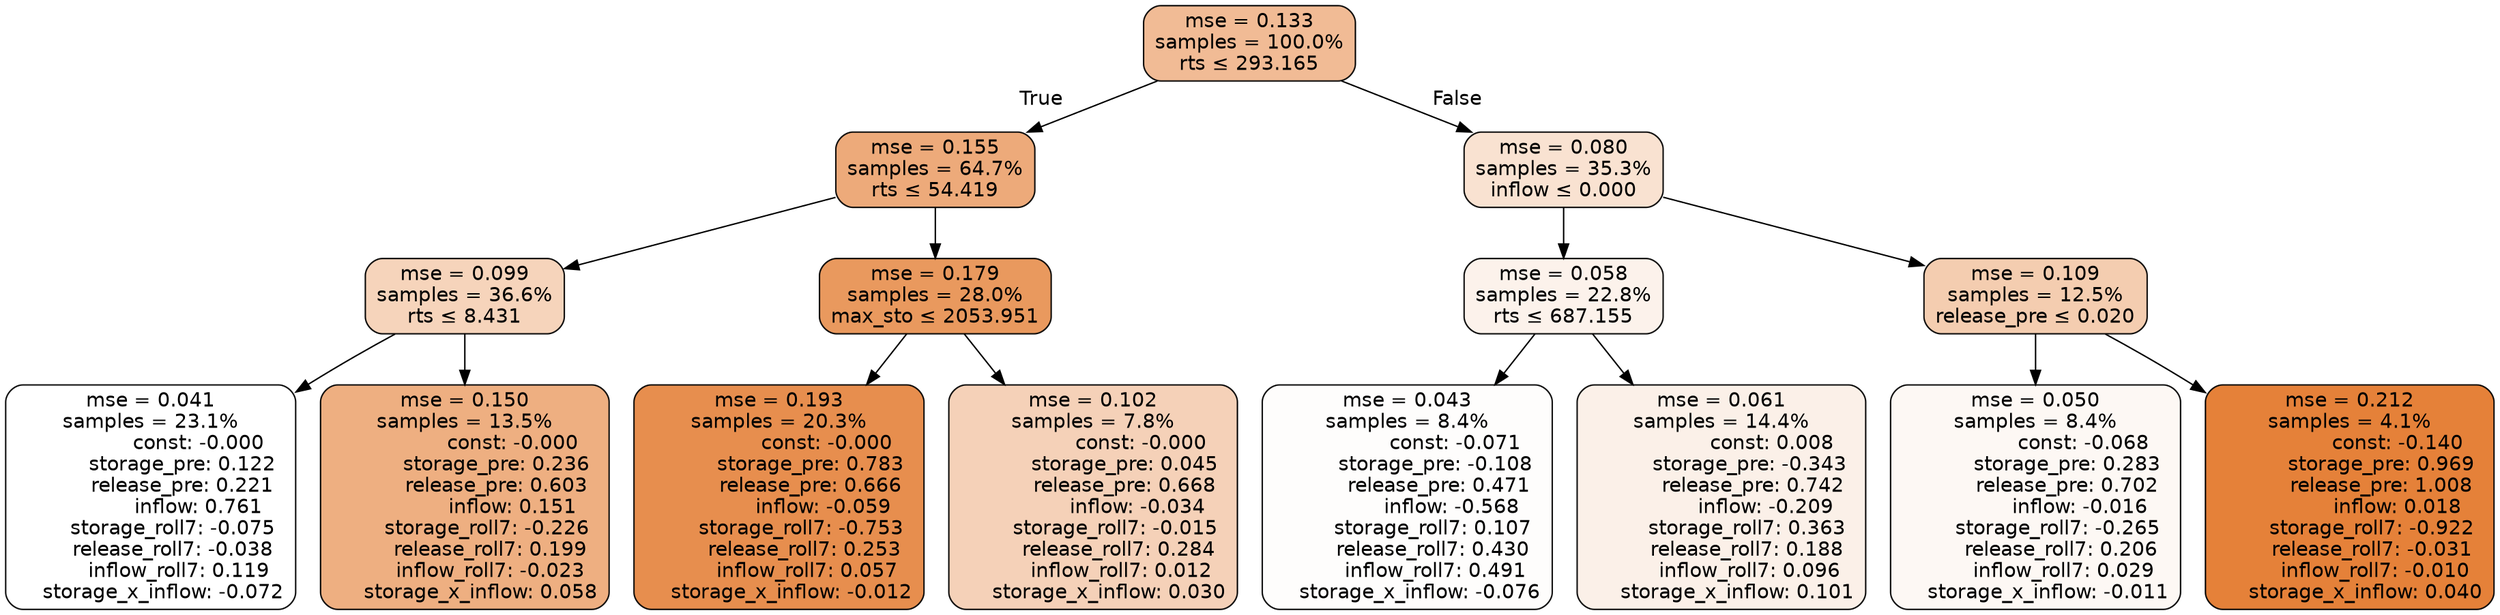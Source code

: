 digraph tree {
bgcolor="transparent"
node [shape=rectangle, style="filled, rounded", color="black", fontname=helvetica] ;
edge [fontname=helvetica] ;
	"0" [label="mse = 0.133
samples = 100.0%
rts &le; 293.165", fillcolor="#f1bb95"]
	"1" [label="mse = 0.155
samples = 64.7%
rts &le; 54.419", fillcolor="#edaa7a"]
	"2" [label="mse = 0.099
samples = 36.6%
rts &le; 8.431", fillcolor="#f6d4bb"]
	"3" [label="mse = 0.041
samples = 23.1%
               const: -0.000
          storage_pre: 0.122
          release_pre: 0.221
               inflow: 0.761
       storage_roll7: -0.075
       release_roll7: -0.038
         inflow_roll7: 0.119
    storage_x_inflow: -0.072", fillcolor="#ffffff"]
	"4" [label="mse = 0.150
samples = 13.5%
               const: -0.000
          storage_pre: 0.236
          release_pre: 0.603
               inflow: 0.151
       storage_roll7: -0.226
        release_roll7: 0.199
        inflow_roll7: -0.023
     storage_x_inflow: 0.058", fillcolor="#eeaf81"]
	"5" [label="mse = 0.179
samples = 28.0%
max_sto &le; 2053.951", fillcolor="#e9995e"]
	"6" [label="mse = 0.193
samples = 20.3%
               const: -0.000
          storage_pre: 0.783
          release_pre: 0.666
              inflow: -0.059
       storage_roll7: -0.753
        release_roll7: 0.253
         inflow_roll7: 0.057
    storage_x_inflow: -0.012", fillcolor="#e78e4e"]
	"7" [label="mse = 0.102
samples = 7.8%
               const: -0.000
          storage_pre: 0.045
          release_pre: 0.668
              inflow: -0.034
       storage_roll7: -0.015
        release_roll7: 0.284
         inflow_roll7: 0.012
     storage_x_inflow: 0.030", fillcolor="#f5d1b8"]
	"8" [label="mse = 0.080
samples = 35.3%
inflow &le; 0.000", fillcolor="#f9e2d1"]
	"9" [label="mse = 0.058
samples = 22.8%
rts &le; 687.155", fillcolor="#fcf2eb"]
	"10" [label="mse = 0.043
samples = 8.4%
               const: -0.071
         storage_pre: -0.108
          release_pre: 0.471
              inflow: -0.568
        storage_roll7: 0.107
        release_roll7: 0.430
         inflow_roll7: 0.491
    storage_x_inflow: -0.076", fillcolor="#fefdfc"]
	"11" [label="mse = 0.061
samples = 14.4%
                const: 0.008
         storage_pre: -0.343
          release_pre: 0.742
              inflow: -0.209
        storage_roll7: 0.363
        release_roll7: 0.188
         inflow_roll7: 0.096
     storage_x_inflow: 0.101", fillcolor="#fbf0e8"]
	"12" [label="mse = 0.109
samples = 12.5%
release_pre &le; 0.020", fillcolor="#f4cdb0"]
	"13" [label="mse = 0.050
samples = 8.4%
               const: -0.068
          storage_pre: 0.283
          release_pre: 0.702
              inflow: -0.016
       storage_roll7: -0.265
        release_roll7: 0.206
         inflow_roll7: 0.029
    storage_x_inflow: -0.011", fillcolor="#fdf8f4"]
	"14" [label="mse = 0.212
samples = 4.1%
               const: -0.140
          storage_pre: 0.969
          release_pre: 1.008
               inflow: 0.018
       storage_roll7: -0.922
       release_roll7: -0.031
        inflow_roll7: -0.010
     storage_x_inflow: 0.040", fillcolor="#e58139"]

	"0" -> "1" [labeldistance=2.5, labelangle=45, headlabel="True"]
	"1" -> "2"
	"2" -> "3"
	"2" -> "4"
	"1" -> "5"
	"5" -> "6"
	"5" -> "7"
	"0" -> "8" [labeldistance=2.5, labelangle=-45, headlabel="False"]
	"8" -> "9"
	"9" -> "10"
	"9" -> "11"
	"8" -> "12"
	"12" -> "13"
	"12" -> "14"
}